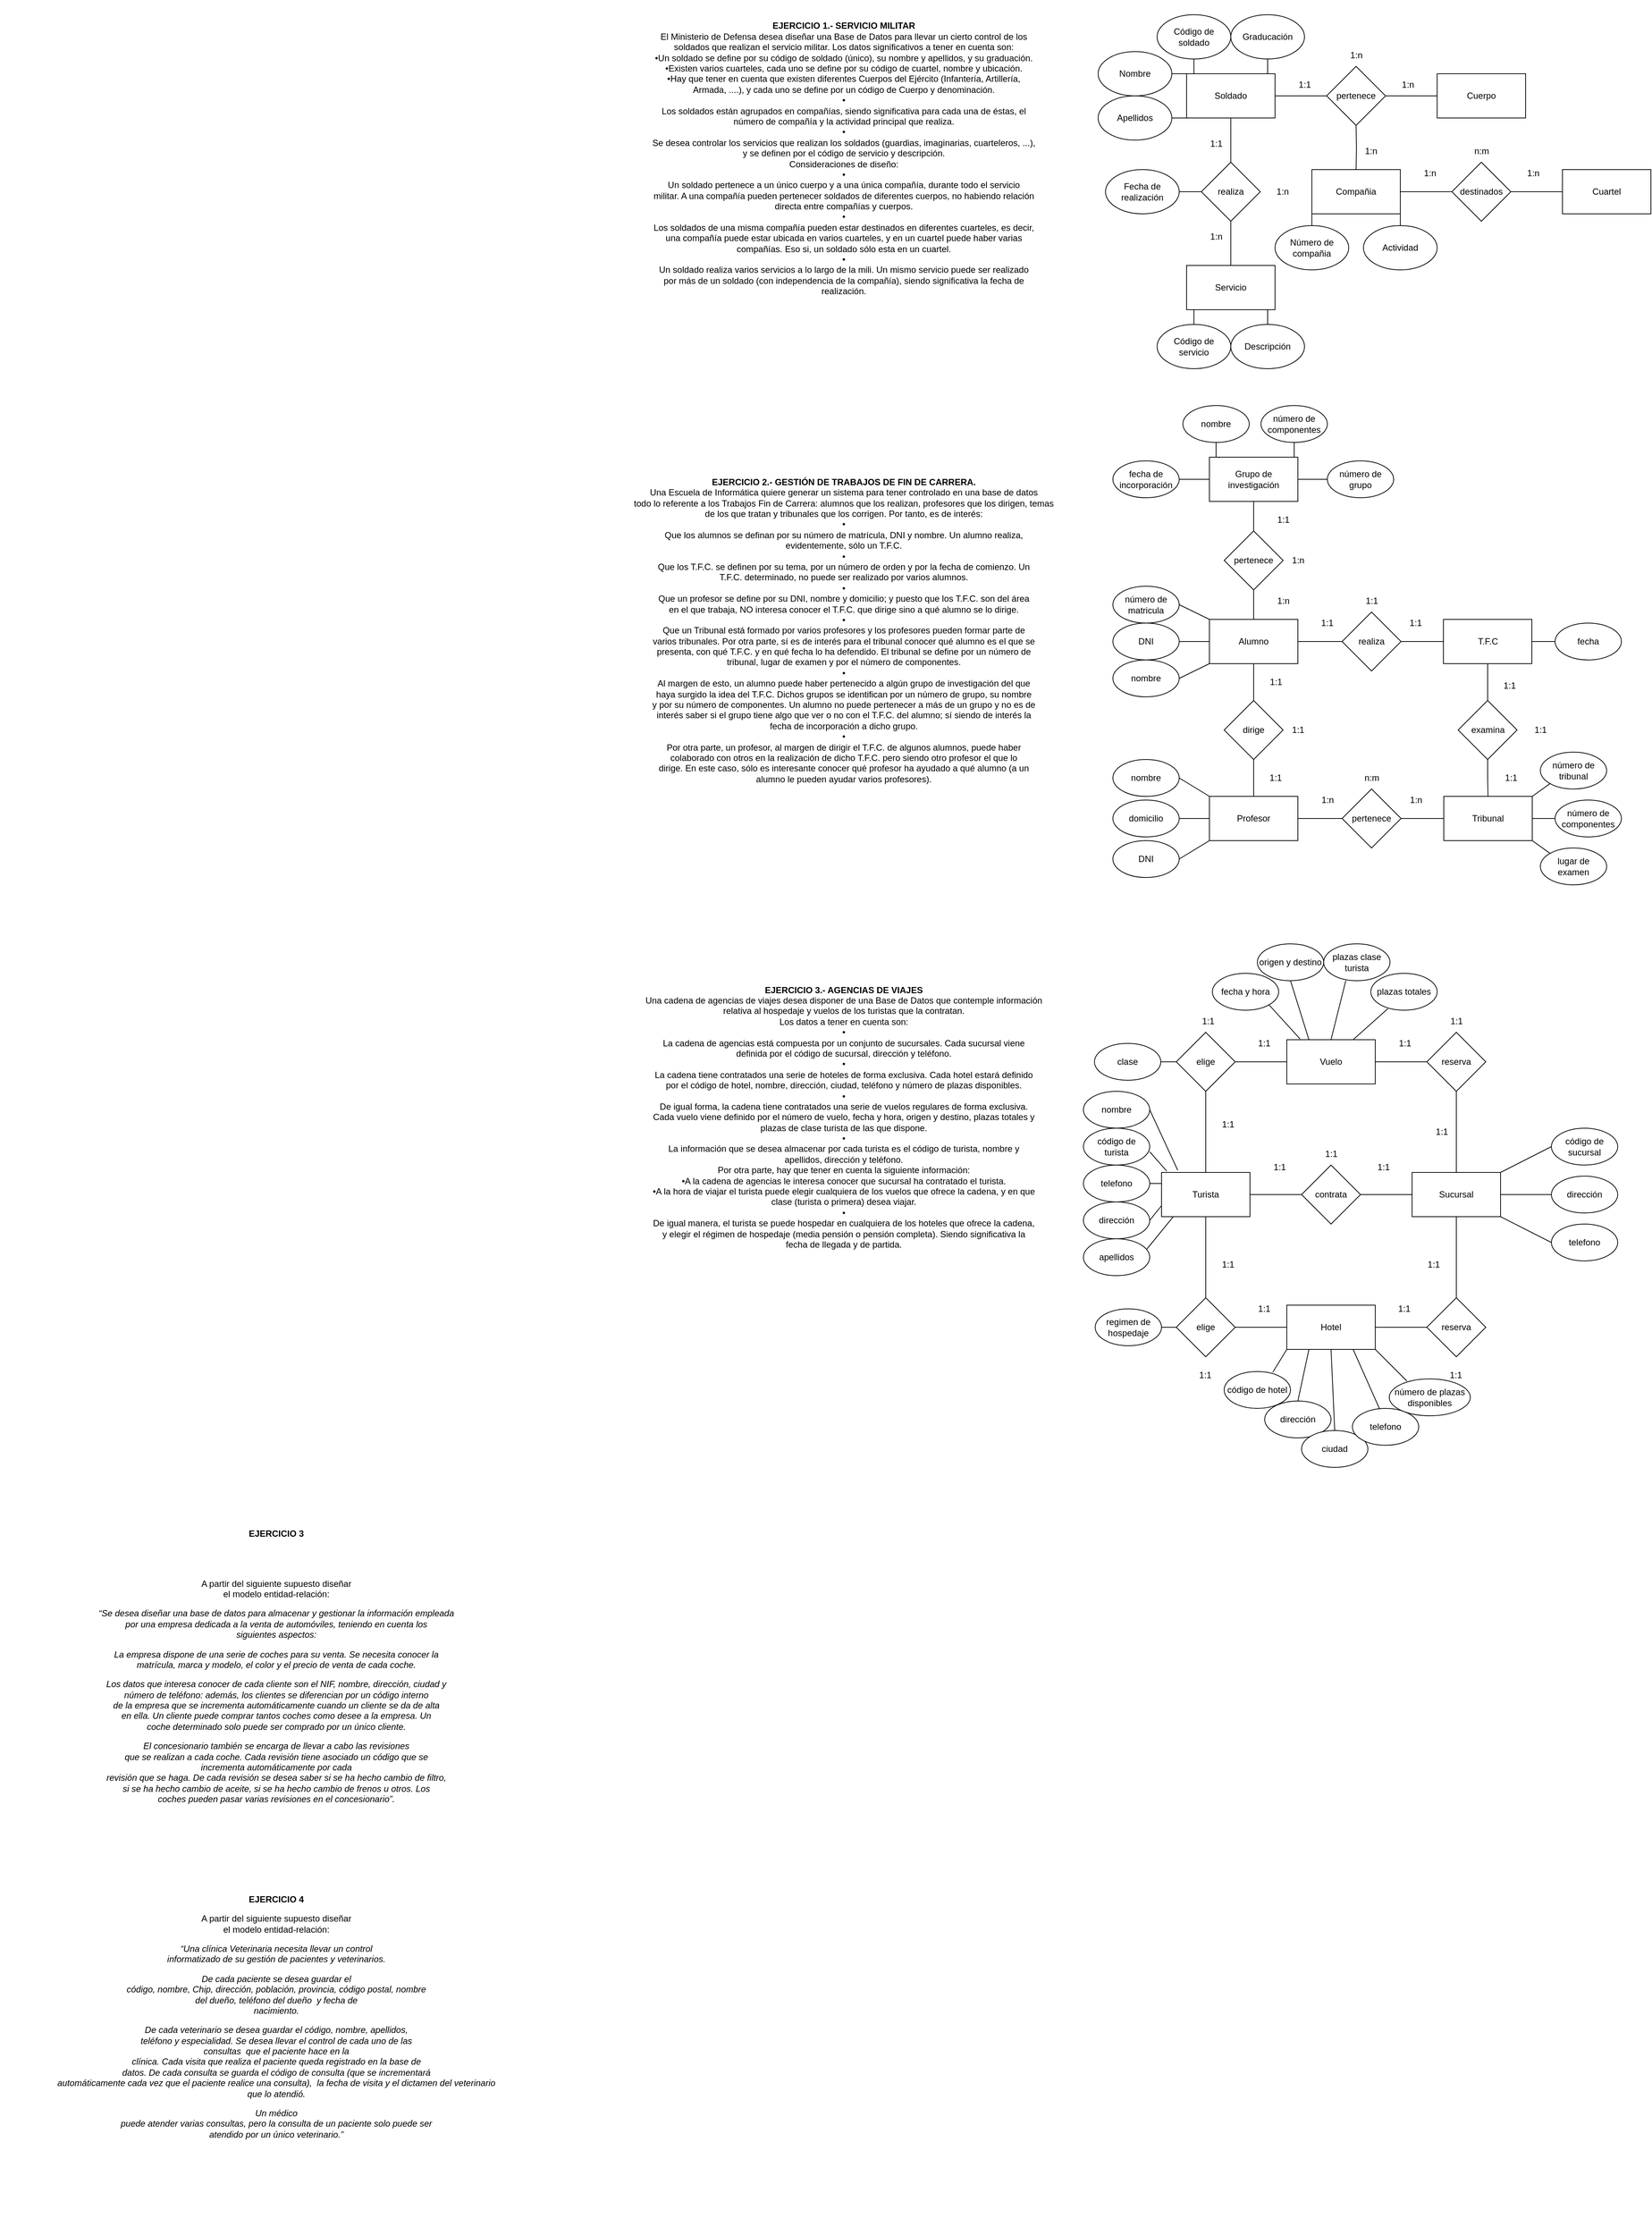 <mxfile version="22.0.2" type="github">
  <diagram name="Página-1" id="3wd8uZSGu0CW5uLHcg78">
    <mxGraphModel dx="1434" dy="1964" grid="1" gridSize="10" guides="1" tooltips="1" connect="1" arrows="1" fold="1" page="1" pageScale="1" pageWidth="827" pageHeight="1169" math="0" shadow="0">
      <root>
        <mxCell id="0" />
        <mxCell id="1" parent="0" />
        <mxCell id="31G6b1okLwvz9oGBReg_-300" value="&lt;p align=&quot;center&quot;&gt;&lt;b&gt;EJERCICIO 3&lt;/b&gt;&lt;/p&gt;&lt;div align=&quot;center&quot;&gt;&lt;br&gt;&lt;br&gt;&lt;/div&gt;&lt;p align=&quot;center&quot;&gt;&lt;span lang=&quot;ES-TRAD&quot;&gt;A partir del siguiente supuesto diseñar&lt;br&gt;el modelo entidad-relación:&lt;/span&gt;&lt;/p&gt;&lt;p id=&quot;yui_3_17_2_1_1695321423894_30&quot; align=&quot;center&quot;&gt;&lt;i id=&quot;yui_3_17_2_1_1695321423894_29&quot;&gt;&lt;span id=&quot;yui_3_17_2_1_1695321423894_28&quot; lang=&quot;ES-TRAD&quot;&gt;“Se desea diseñar una base de datos para almacenar y gestionar la información empleada&lt;br&gt;por una empresa dedicada a la venta de automóviles, teniendo en cuenta los&lt;br&gt;siguientes aspectos:&lt;/span&gt;&lt;/i&gt;&lt;/p&gt;&lt;p align=&quot;center&quot;&gt;&lt;i&gt;&lt;span lang=&quot;ES-TRAD&quot;&gt;La empresa dispone de una serie de coches para su venta. Se necesita conocer la&lt;br&gt;matrícula, marca y modelo, el color y el precio de venta de cada coche.&lt;/span&gt;&lt;/i&gt;&lt;/p&gt;&lt;p align=&quot;center&quot;&gt;&lt;i&gt;&lt;span lang=&quot;ES-TRAD&quot;&gt;Los datos que interesa conocer de cada cliente son el NIF, nombre, dirección, ciudad y&lt;br&gt;número de teléfono: además, los clientes se diferencian por un código interno&lt;br&gt;de la empresa que se incrementa automáticamente cuando un cliente se da de alta&lt;br&gt;en ella. Un cliente puede comprar tantos coches como desee a la empresa. Un&lt;br&gt;coche determinado solo puede ser comprado por un único cliente.&lt;/span&gt;&lt;/i&gt;&lt;/p&gt;&lt;p id=&quot;yui_3_17_2_1_1695321423894_27&quot; align=&quot;center&quot;&gt;&lt;i id=&quot;yui_3_17_2_1_1695321423894_26&quot;&gt;&lt;span id=&quot;yui_3_17_2_1_1695321423894_25&quot; lang=&quot;ES-TRAD&quot;&gt;El concesionario también se encarga de llevar a cabo las revisiones&lt;br&gt;que se realizan a cada coche. Cada revisión tiene asociado un código que se&lt;br&gt;incrementa automáticamente por cada&lt;br&gt;revisión que se haga. De cada revisión se desea saber si se ha hecho cambio de filtro,&lt;br&gt;si se ha hecho cambio de aceite, si se ha hecho cambio de frenos u otros. Los&lt;br&gt;coches pueden pasar varias revisiones en el concesionario”.&lt;/span&gt;&lt;/i&gt;&lt;/p&gt;" style="text;html=1;strokeColor=none;fillColor=none;align=center;verticalAlign=middle;whiteSpace=wrap;rounded=0;" parent="1" vertex="1">
          <mxGeometry x="40" y="1020" width="750" height="640" as="geometry" />
        </mxCell>
        <mxCell id="31G6b1okLwvz9oGBReg_-345" value="&lt;p&gt;&lt;b&gt;EJERCICIO 4&lt;/b&gt;&lt;/p&gt;&lt;p&gt;&lt;span lang=&quot;ES-TRAD&quot;&gt;A partir del siguiente supuesto diseñar&lt;br&gt;el modelo entidad-relación:&lt;/span&gt;&lt;/p&gt;&lt;p&gt;&lt;i&gt;“Una &lt;/i&gt;&lt;i&gt;&lt;span lang=&quot;ES-TRAD&quot;&gt;clínica Veterinaria necesita llevar un control&lt;br&gt;informatizado de su gestión de pacientes y veterinarios.&lt;/span&gt;&lt;/i&gt;&lt;/p&gt;&lt;p&gt;&lt;i&gt;&lt;span lang=&quot;ES-TRAD&quot;&gt;De cada paciente se desea guardar el&lt;br&gt;código, nombre, Chip, dirección, población, provincia, código postal, nombre&lt;br&gt;del dueño, teléfono del dueño&amp;nbsp; y fecha de&lt;br&gt;nacimiento.&lt;/span&gt;&lt;/i&gt;&lt;/p&gt;&lt;p&gt;&lt;i&gt;&lt;span lang=&quot;ES-TRAD&quot;&gt;De cada veterinario se desea guardar el código, nombre, apellidos,&lt;br&gt;teléfono y especialidad. Se desea llevar el control de cada uno de las&lt;br&gt;consultas&amp;nbsp; que el paciente hace en la&lt;br&gt;clínica. Cada visita que realiza el paciente queda registrado en la base de&lt;br&gt;datos. De cada consulta se guarda el código de consulta (que se incrementará&lt;br&gt;automáticamente cada vez que el paciente realice una consulta),&amp;nbsp; la fecha de visita y el dictamen del veterinario&lt;br&gt;que lo atendió.&lt;/span&gt;&lt;/i&gt;&lt;/p&gt;&lt;p&gt;&lt;i&gt;&lt;span lang=&quot;ES-TRAD&quot;&gt;Un médico&lt;br&gt;puede atender varias consultas, pero la consulta de un paciente solo puede ser&lt;br&gt;atendido por un único veterinario.”&lt;/span&gt;&lt;/i&gt;&lt;/p&gt;" style="text;html=1;strokeColor=none;fillColor=none;align=center;verticalAlign=middle;whiteSpace=wrap;rounded=0;" parent="1" vertex="1">
          <mxGeometry x="55" y="1520" width="720" height="590" as="geometry" />
        </mxCell>
        <mxCell id="nl1c9xSan4po8cRCDN_S-1" value="&lt;b&gt;EJERCICIO 1.- SERVICIO MILITAR&lt;/b&gt;&lt;br&gt;El Ministerio de Defensa desea diseñar una Base de Datos para llevar un cierto control de los&lt;br&gt;soldados que realizan el servicio militar. Los datos significativos a tener en cuenta son:&lt;br&gt;•Un soldado se define por su código de soldado (único), su nombre y apellidos, y su graduación.&lt;br&gt;•Existen varios cuarteles, cada uno se define por su código de cuartel, nombre y ubicación.&lt;br&gt;•Hay que tener en cuenta que existen diferentes Cuerpos del Ejército (Infantería, Artillería,&lt;br&gt;Armada, ....), y cada uno se define por un código de Cuerpo y denominación.&lt;br&gt;•&lt;br&gt;Los soldados están agrupados en compañías, siendo significativa para cada una de éstas, el&lt;br&gt;número de compañía y la actividad principal que realiza.&lt;br&gt;•&lt;br&gt;Se desea controlar los servicios que realizan los soldados (guardias, imaginarias, cuarteleros, ...),&lt;br&gt;y se definen por el código de servicio y descripción.&lt;br&gt;Consideraciones de diseño:&lt;br&gt;•&lt;br&gt;Un soldado pertenece a un único cuerpo y a una única compañía, durante todo el servicio&lt;br&gt;militar. A una compañía pueden pertenecer soldados de diferentes cuerpos, no habiendo relación&lt;br&gt;directa entre compañías y cuerpos.&lt;br&gt;•&lt;br&gt;Los soldados de una misma compañía pueden estar destinados en diferentes cuarteles, es decir,&lt;br&gt;una compañía puede estar ubicada en varios cuarteles, y en un cuartel puede haber varias&lt;br&gt;compañías. Eso si, un soldado sólo esta en un cuartel.&lt;br&gt;•&lt;br&gt;Un soldado realiza varios servicios a lo largo de la mili. Un mismo servicio puede ser realizado&lt;br&gt;por más de un soldado (con independencia de la compañía), siendo significativa la fecha de&lt;br&gt;realización." style="text;html=1;strokeColor=none;fillColor=none;align=center;verticalAlign=middle;whiteSpace=wrap;rounded=0;" vertex="1" parent="1">
          <mxGeometry x="890" y="-920" width="590" height="430" as="geometry" />
        </mxCell>
        <mxCell id="nl1c9xSan4po8cRCDN_S-9" style="edgeStyle=orthogonalEdgeStyle;rounded=0;orthogonalLoop=1;jettySize=auto;html=1;entryX=0;entryY=0.5;entryDx=0;entryDy=0;endArrow=none;endFill=0;" edge="1" parent="1" source="nl1c9xSan4po8cRCDN_S-3" target="nl1c9xSan4po8cRCDN_S-7">
          <mxGeometry relative="1" as="geometry" />
        </mxCell>
        <mxCell id="nl1c9xSan4po8cRCDN_S-24" style="edgeStyle=orthogonalEdgeStyle;rounded=0;orthogonalLoop=1;jettySize=auto;html=1;endArrow=none;endFill=0;" edge="1" parent="1" source="nl1c9xSan4po8cRCDN_S-3" target="nl1c9xSan4po8cRCDN_S-23">
          <mxGeometry relative="1" as="geometry" />
        </mxCell>
        <mxCell id="nl1c9xSan4po8cRCDN_S-3" value="Soldado" style="rounded=0;whiteSpace=wrap;html=1;" vertex="1" parent="1">
          <mxGeometry x="1650" y="-820" width="120" height="60" as="geometry" />
        </mxCell>
        <mxCell id="nl1c9xSan4po8cRCDN_S-4" value="Cuartel" style="rounded=0;whiteSpace=wrap;html=1;" vertex="1" parent="1">
          <mxGeometry x="2160" y="-690" width="120" height="60" as="geometry" />
        </mxCell>
        <mxCell id="nl1c9xSan4po8cRCDN_S-5" value="Cuerpo" style="rounded=0;whiteSpace=wrap;html=1;" vertex="1" parent="1">
          <mxGeometry x="1990" y="-820" width="120" height="60" as="geometry" />
        </mxCell>
        <mxCell id="nl1c9xSan4po8cRCDN_S-18" style="edgeStyle=orthogonalEdgeStyle;rounded=0;orthogonalLoop=1;jettySize=auto;html=1;entryX=0;entryY=0.5;entryDx=0;entryDy=0;endArrow=none;endFill=0;" edge="1" parent="1" source="nl1c9xSan4po8cRCDN_S-6" target="nl1c9xSan4po8cRCDN_S-17">
          <mxGeometry relative="1" as="geometry" />
        </mxCell>
        <mxCell id="nl1c9xSan4po8cRCDN_S-6" value="Compañia" style="rounded=0;whiteSpace=wrap;html=1;" vertex="1" parent="1">
          <mxGeometry x="1820" y="-690" width="120" height="60" as="geometry" />
        </mxCell>
        <mxCell id="nl1c9xSan4po8cRCDN_S-10" style="edgeStyle=orthogonalEdgeStyle;rounded=0;orthogonalLoop=1;jettySize=auto;html=1;endArrow=none;endFill=0;" edge="1" parent="1" source="nl1c9xSan4po8cRCDN_S-7" target="nl1c9xSan4po8cRCDN_S-5">
          <mxGeometry relative="1" as="geometry" />
        </mxCell>
        <mxCell id="nl1c9xSan4po8cRCDN_S-7" value="pertenece" style="rhombus;whiteSpace=wrap;html=1;" vertex="1" parent="1">
          <mxGeometry x="1840" y="-830" width="80" height="80" as="geometry" />
        </mxCell>
        <mxCell id="nl1c9xSan4po8cRCDN_S-12" style="edgeStyle=orthogonalEdgeStyle;rounded=0;orthogonalLoop=1;jettySize=auto;html=1;entryX=0.5;entryY=0;entryDx=0;entryDy=0;endArrow=none;endFill=0;" edge="1" parent="1" target="nl1c9xSan4po8cRCDN_S-6">
          <mxGeometry relative="1" as="geometry">
            <mxPoint x="1880" y="-750" as="sourcePoint" />
          </mxGeometry>
        </mxCell>
        <mxCell id="nl1c9xSan4po8cRCDN_S-14" value="1:1" style="text;html=1;align=center;verticalAlign=middle;resizable=0;points=[];autosize=1;strokeColor=none;fillColor=none;" vertex="1" parent="1">
          <mxGeometry x="1790" y="-820" width="40" height="30" as="geometry" />
        </mxCell>
        <mxCell id="nl1c9xSan4po8cRCDN_S-15" value="1:n" style="text;html=1;align=center;verticalAlign=middle;resizable=0;points=[];autosize=1;strokeColor=none;fillColor=none;" vertex="1" parent="1">
          <mxGeometry x="1880" y="-730" width="40" height="30" as="geometry" />
        </mxCell>
        <mxCell id="nl1c9xSan4po8cRCDN_S-16" value="1:n" style="text;html=1;align=center;verticalAlign=middle;resizable=0;points=[];autosize=1;strokeColor=none;fillColor=none;" vertex="1" parent="1">
          <mxGeometry x="1930" y="-820" width="40" height="30" as="geometry" />
        </mxCell>
        <mxCell id="nl1c9xSan4po8cRCDN_S-19" style="edgeStyle=orthogonalEdgeStyle;rounded=0;orthogonalLoop=1;jettySize=auto;html=1;endArrow=none;endFill=0;" edge="1" parent="1" source="nl1c9xSan4po8cRCDN_S-17" target="nl1c9xSan4po8cRCDN_S-4">
          <mxGeometry relative="1" as="geometry" />
        </mxCell>
        <mxCell id="nl1c9xSan4po8cRCDN_S-17" value="destinados" style="rhombus;whiteSpace=wrap;html=1;" vertex="1" parent="1">
          <mxGeometry x="2010" y="-700" width="80" height="80" as="geometry" />
        </mxCell>
        <mxCell id="nl1c9xSan4po8cRCDN_S-20" value="1:n" style="text;html=1;align=center;verticalAlign=middle;resizable=0;points=[];autosize=1;strokeColor=none;fillColor=none;" vertex="1" parent="1">
          <mxGeometry x="1960" y="-700" width="40" height="30" as="geometry" />
        </mxCell>
        <mxCell id="nl1c9xSan4po8cRCDN_S-21" value="1:n" style="text;html=1;align=center;verticalAlign=middle;resizable=0;points=[];autosize=1;strokeColor=none;fillColor=none;" vertex="1" parent="1">
          <mxGeometry x="2100" y="-700" width="40" height="30" as="geometry" />
        </mxCell>
        <mxCell id="nl1c9xSan4po8cRCDN_S-22" value="Servicio" style="rounded=0;whiteSpace=wrap;html=1;" vertex="1" parent="1">
          <mxGeometry x="1650" y="-560" width="120" height="60" as="geometry" />
        </mxCell>
        <mxCell id="nl1c9xSan4po8cRCDN_S-25" style="edgeStyle=orthogonalEdgeStyle;rounded=0;orthogonalLoop=1;jettySize=auto;html=1;endArrow=none;endFill=0;" edge="1" parent="1" source="nl1c9xSan4po8cRCDN_S-23" target="nl1c9xSan4po8cRCDN_S-22">
          <mxGeometry relative="1" as="geometry" />
        </mxCell>
        <mxCell id="nl1c9xSan4po8cRCDN_S-23" value="realiza" style="rhombus;whiteSpace=wrap;html=1;" vertex="1" parent="1">
          <mxGeometry x="1670" y="-700" width="80" height="80" as="geometry" />
        </mxCell>
        <mxCell id="nl1c9xSan4po8cRCDN_S-26" value="1:1" style="text;html=1;align=center;verticalAlign=middle;resizable=0;points=[];autosize=1;strokeColor=none;fillColor=none;" vertex="1" parent="1">
          <mxGeometry x="1670" y="-740" width="40" height="30" as="geometry" />
        </mxCell>
        <mxCell id="nl1c9xSan4po8cRCDN_S-27" value="1:n" style="text;html=1;align=center;verticalAlign=middle;resizable=0;points=[];autosize=1;strokeColor=none;fillColor=none;" vertex="1" parent="1">
          <mxGeometry x="1670" y="-614" width="40" height="30" as="geometry" />
        </mxCell>
        <mxCell id="nl1c9xSan4po8cRCDN_S-29" style="edgeStyle=orthogonalEdgeStyle;rounded=0;orthogonalLoop=1;jettySize=auto;html=1;endArrow=none;endFill=0;" edge="1" parent="1" source="nl1c9xSan4po8cRCDN_S-28" target="nl1c9xSan4po8cRCDN_S-3">
          <mxGeometry relative="1" as="geometry" />
        </mxCell>
        <mxCell id="nl1c9xSan4po8cRCDN_S-28" value="Código de soldado" style="ellipse;whiteSpace=wrap;html=1;" vertex="1" parent="1">
          <mxGeometry x="1610" y="-900" width="100" height="60" as="geometry" />
        </mxCell>
        <mxCell id="nl1c9xSan4po8cRCDN_S-32" style="edgeStyle=orthogonalEdgeStyle;rounded=0;orthogonalLoop=1;jettySize=auto;html=1;entryX=0;entryY=0;entryDx=0;entryDy=0;endArrow=none;endFill=0;" edge="1" parent="1" source="nl1c9xSan4po8cRCDN_S-30" target="nl1c9xSan4po8cRCDN_S-3">
          <mxGeometry relative="1" as="geometry" />
        </mxCell>
        <mxCell id="nl1c9xSan4po8cRCDN_S-30" value="Nombre" style="ellipse;whiteSpace=wrap;html=1;" vertex="1" parent="1">
          <mxGeometry x="1530" y="-850" width="100" height="60" as="geometry" />
        </mxCell>
        <mxCell id="nl1c9xSan4po8cRCDN_S-33" style="edgeStyle=orthogonalEdgeStyle;rounded=0;orthogonalLoop=1;jettySize=auto;html=1;entryX=0;entryY=1;entryDx=0;entryDy=0;endArrow=none;endFill=0;" edge="1" parent="1" source="nl1c9xSan4po8cRCDN_S-31" target="nl1c9xSan4po8cRCDN_S-3">
          <mxGeometry relative="1" as="geometry" />
        </mxCell>
        <mxCell id="nl1c9xSan4po8cRCDN_S-31" value="Apellidos" style="ellipse;whiteSpace=wrap;html=1;" vertex="1" parent="1">
          <mxGeometry x="1530" y="-790" width="100" height="60" as="geometry" />
        </mxCell>
        <mxCell id="nl1c9xSan4po8cRCDN_S-35" style="edgeStyle=orthogonalEdgeStyle;rounded=0;orthogonalLoop=1;jettySize=auto;html=1;endArrow=none;endFill=0;" edge="1" parent="1" source="nl1c9xSan4po8cRCDN_S-34" target="nl1c9xSan4po8cRCDN_S-3">
          <mxGeometry relative="1" as="geometry" />
        </mxCell>
        <mxCell id="nl1c9xSan4po8cRCDN_S-34" value="Graducación" style="ellipse;whiteSpace=wrap;html=1;" vertex="1" parent="1">
          <mxGeometry x="1710" y="-900" width="100" height="60" as="geometry" />
        </mxCell>
        <mxCell id="nl1c9xSan4po8cRCDN_S-40" style="edgeStyle=orthogonalEdgeStyle;rounded=0;orthogonalLoop=1;jettySize=auto;html=1;entryX=0;entryY=1;entryDx=0;entryDy=0;endArrow=none;endFill=0;" edge="1" parent="1" source="nl1c9xSan4po8cRCDN_S-36" target="nl1c9xSan4po8cRCDN_S-6">
          <mxGeometry relative="1" as="geometry" />
        </mxCell>
        <mxCell id="nl1c9xSan4po8cRCDN_S-36" value="Número de compañia" style="ellipse;whiteSpace=wrap;html=1;" vertex="1" parent="1">
          <mxGeometry x="1770" y="-614" width="100" height="60" as="geometry" />
        </mxCell>
        <mxCell id="nl1c9xSan4po8cRCDN_S-42" style="edgeStyle=orthogonalEdgeStyle;rounded=0;orthogonalLoop=1;jettySize=auto;html=1;entryX=1;entryY=1;entryDx=0;entryDy=0;endArrow=none;endFill=0;" edge="1" parent="1" source="nl1c9xSan4po8cRCDN_S-41" target="nl1c9xSan4po8cRCDN_S-6">
          <mxGeometry relative="1" as="geometry" />
        </mxCell>
        <mxCell id="nl1c9xSan4po8cRCDN_S-41" value="Actividad" style="ellipse;whiteSpace=wrap;html=1;" vertex="1" parent="1">
          <mxGeometry x="1890" y="-614" width="100" height="60" as="geometry" />
        </mxCell>
        <mxCell id="nl1c9xSan4po8cRCDN_S-45" style="edgeStyle=orthogonalEdgeStyle;rounded=0;orthogonalLoop=1;jettySize=auto;html=1;entryX=0;entryY=1;entryDx=0;entryDy=0;endArrow=none;endFill=0;" edge="1" parent="1" source="nl1c9xSan4po8cRCDN_S-43" target="nl1c9xSan4po8cRCDN_S-22">
          <mxGeometry relative="1" as="geometry" />
        </mxCell>
        <mxCell id="nl1c9xSan4po8cRCDN_S-43" value="Código de servicio" style="ellipse;whiteSpace=wrap;html=1;" vertex="1" parent="1">
          <mxGeometry x="1610" y="-480" width="100" height="60" as="geometry" />
        </mxCell>
        <mxCell id="nl1c9xSan4po8cRCDN_S-46" style="edgeStyle=orthogonalEdgeStyle;rounded=0;orthogonalLoop=1;jettySize=auto;html=1;entryX=1;entryY=1;entryDx=0;entryDy=0;endArrow=none;endFill=0;" edge="1" parent="1" source="nl1c9xSan4po8cRCDN_S-44" target="nl1c9xSan4po8cRCDN_S-22">
          <mxGeometry relative="1" as="geometry" />
        </mxCell>
        <mxCell id="nl1c9xSan4po8cRCDN_S-44" value="Descripción" style="ellipse;whiteSpace=wrap;html=1;" vertex="1" parent="1">
          <mxGeometry x="1710" y="-480" width="100" height="60" as="geometry" />
        </mxCell>
        <mxCell id="nl1c9xSan4po8cRCDN_S-47" value="&lt;b&gt;EJERCICIO 2.- GESTIÓN DE TRABAJOS DE FIN DE CARRERA.&lt;/b&gt;&lt;br&gt;Una Escuela de Informática quiere generar un sistema para tener controlado en una base de datos&lt;br&gt;todo lo referente a los Trabajos Fin de Carrera: alumnos que los realizan, profesores que los dirigen, temas&lt;br&gt;de los que tratan y tribunales que los corrigen. Por tanto, es de interés:&lt;br&gt;•&lt;br&gt;Que los alumnos se definan por su número de matrícula, DNI y nombre. Un alumno realiza,&lt;br&gt;evidentemente, sólo un T.F.C.&lt;br&gt;•&lt;br&gt;Que los T.F.C. se definen por su tema, por un número de orden y por la fecha de comienzo. Un&lt;br&gt;T.F.C. determinado, no puede ser realizado por varios alumnos.&lt;br&gt;•&lt;br&gt;Que un profesor se define por su DNI, nombre y domicilio; y puesto que los T.F.C. son del área&lt;br&gt;en el que trabaja, NO interesa conocer el T.F.C. que dirige sino a qué alumno se lo dirige.&lt;br&gt;•&lt;br&gt;Que un Tribunal está formado por varios profesores y los profesores pueden formar parte de&lt;br&gt;varios tribunales. Por otra parte, sí es de interés para el tribunal conocer qué alumno es el que se&lt;br&gt;presenta, con qué T.F.C. y en qué fecha lo ha defendido. El tribunal se define por un número de&lt;br&gt;tribunal, lugar de examen y por el número de componentes.&lt;br&gt;•&lt;br&gt;Al margen de esto, un alumno puede haber pertenecido a algún grupo de investigación del que&lt;br&gt;haya surgido la idea del T.F.C. Dichos grupos se identifican por un número de grupo, su nombre&lt;br&gt;y por su número de componentes. Un alumno no puede pertenecer a más de un grupo y no es de&lt;br&gt;interés saber si el grupo tiene algo que ver o no con el T.F.C. del alumno; sí siendo de interés la&lt;br&gt;fecha de incorporación a dicho grupo.&lt;br&gt;•&lt;br&gt;Por otra parte, un profesor, al margen de dirigir el T.F.C. de algunos alumnos, puede haber&lt;br&gt;colaborado con otros en la realización de dicho T.F.C. pero siendo otro profesor el que lo&lt;br&gt;dirige. En este caso, sólo es interesante conocer qué profesor ha ayudado a qué alumno (a un&lt;br&gt;alumno le pueden ayudar varios profesores)." style="text;html=1;strokeColor=none;fillColor=none;align=center;verticalAlign=middle;whiteSpace=wrap;rounded=0;" vertex="1" parent="1">
          <mxGeometry x="885" y="-300" width="600" height="470" as="geometry" />
        </mxCell>
        <mxCell id="nl1c9xSan4po8cRCDN_S-51" style="edgeStyle=orthogonalEdgeStyle;rounded=0;orthogonalLoop=1;jettySize=auto;html=1;entryX=0;entryY=0.5;entryDx=0;entryDy=0;endArrow=none;endFill=0;" edge="1" parent="1" source="nl1c9xSan4po8cRCDN_S-50" target="nl1c9xSan4po8cRCDN_S-23">
          <mxGeometry relative="1" as="geometry" />
        </mxCell>
        <mxCell id="nl1c9xSan4po8cRCDN_S-50" value="Fecha de realización" style="ellipse;whiteSpace=wrap;html=1;" vertex="1" parent="1">
          <mxGeometry x="1540" y="-690" width="100" height="60" as="geometry" />
        </mxCell>
        <mxCell id="nl1c9xSan4po8cRCDN_S-108" style="edgeStyle=orthogonalEdgeStyle;rounded=0;orthogonalLoop=1;jettySize=auto;html=1;entryX=0;entryY=0.5;entryDx=0;entryDy=0;endArrow=none;endFill=0;" edge="1" parent="1" source="nl1c9xSan4po8cRCDN_S-52" target="nl1c9xSan4po8cRCDN_S-107">
          <mxGeometry relative="1" as="geometry" />
        </mxCell>
        <mxCell id="nl1c9xSan4po8cRCDN_S-117" style="edgeStyle=orthogonalEdgeStyle;rounded=0;orthogonalLoop=1;jettySize=auto;html=1;entryX=0.5;entryY=0;entryDx=0;entryDy=0;endArrow=none;endFill=0;" edge="1" parent="1" source="nl1c9xSan4po8cRCDN_S-52" target="nl1c9xSan4po8cRCDN_S-115">
          <mxGeometry relative="1" as="geometry" />
        </mxCell>
        <mxCell id="nl1c9xSan4po8cRCDN_S-52" value="T.F.C" style="rounded=0;whiteSpace=wrap;html=1;" vertex="1" parent="1">
          <mxGeometry x="1998.5" y="-80" width="120" height="60" as="geometry" />
        </mxCell>
        <mxCell id="nl1c9xSan4po8cRCDN_S-58" style="edgeStyle=orthogonalEdgeStyle;rounded=0;orthogonalLoop=1;jettySize=auto;html=1;endArrow=none;endFill=0;" edge="1" parent="1" source="nl1c9xSan4po8cRCDN_S-53" target="nl1c9xSan4po8cRCDN_S-57">
          <mxGeometry relative="1" as="geometry" />
        </mxCell>
        <mxCell id="nl1c9xSan4po8cRCDN_S-66" style="edgeStyle=orthogonalEdgeStyle;rounded=0;orthogonalLoop=1;jettySize=auto;html=1;entryX=0.5;entryY=0;entryDx=0;entryDy=0;endArrow=none;endFill=0;" edge="1" parent="1" source="nl1c9xSan4po8cRCDN_S-53" target="nl1c9xSan4po8cRCDN_S-65">
          <mxGeometry relative="1" as="geometry" />
        </mxCell>
        <mxCell id="nl1c9xSan4po8cRCDN_S-53" value="Alumno" style="rounded=0;whiteSpace=wrap;html=1;" vertex="1" parent="1">
          <mxGeometry x="1681" y="-80" width="120" height="60" as="geometry" />
        </mxCell>
        <mxCell id="nl1c9xSan4po8cRCDN_S-71" style="edgeStyle=orthogonalEdgeStyle;rounded=0;orthogonalLoop=1;jettySize=auto;html=1;entryX=0;entryY=0.5;entryDx=0;entryDy=0;endArrow=none;endFill=0;" edge="1" parent="1" source="nl1c9xSan4po8cRCDN_S-54" target="nl1c9xSan4po8cRCDN_S-70">
          <mxGeometry relative="1" as="geometry" />
        </mxCell>
        <mxCell id="nl1c9xSan4po8cRCDN_S-54" value="Profesor" style="rounded=0;whiteSpace=wrap;html=1;" vertex="1" parent="1">
          <mxGeometry x="1681" y="160" width="120" height="60" as="geometry" />
        </mxCell>
        <mxCell id="nl1c9xSan4po8cRCDN_S-55" value="Tribunal" style="rounded=0;whiteSpace=wrap;html=1;" vertex="1" parent="1">
          <mxGeometry x="1999" y="160" width="120" height="60" as="geometry" />
        </mxCell>
        <mxCell id="nl1c9xSan4po8cRCDN_S-77" style="edgeStyle=orthogonalEdgeStyle;rounded=0;orthogonalLoop=1;jettySize=auto;html=1;entryX=0.5;entryY=0;entryDx=0;entryDy=0;endArrow=none;endFill=0;" edge="1" parent="1" source="nl1c9xSan4po8cRCDN_S-56" target="nl1c9xSan4po8cRCDN_S-76">
          <mxGeometry relative="1" as="geometry" />
        </mxCell>
        <mxCell id="nl1c9xSan4po8cRCDN_S-123" style="edgeStyle=orthogonalEdgeStyle;rounded=0;orthogonalLoop=1;jettySize=auto;html=1;entryX=0;entryY=0.5;entryDx=0;entryDy=0;endArrow=none;endFill=0;" edge="1" parent="1" source="nl1c9xSan4po8cRCDN_S-56" target="nl1c9xSan4po8cRCDN_S-122">
          <mxGeometry relative="1" as="geometry" />
        </mxCell>
        <mxCell id="nl1c9xSan4po8cRCDN_S-125" style="edgeStyle=orthogonalEdgeStyle;rounded=0;orthogonalLoop=1;jettySize=auto;html=1;entryX=1;entryY=0.5;entryDx=0;entryDy=0;endArrow=none;endFill=0;" edge="1" parent="1" source="nl1c9xSan4po8cRCDN_S-56" target="nl1c9xSan4po8cRCDN_S-124">
          <mxGeometry relative="1" as="geometry" />
        </mxCell>
        <mxCell id="nl1c9xSan4po8cRCDN_S-56" value="Grupo de investigación" style="rounded=0;whiteSpace=wrap;html=1;" vertex="1" parent="1">
          <mxGeometry x="1681" y="-300" width="120" height="60" as="geometry" />
        </mxCell>
        <mxCell id="nl1c9xSan4po8cRCDN_S-59" style="edgeStyle=orthogonalEdgeStyle;rounded=0;orthogonalLoop=1;jettySize=auto;html=1;endArrow=none;endFill=0;" edge="1" parent="1" source="nl1c9xSan4po8cRCDN_S-57" target="nl1c9xSan4po8cRCDN_S-52">
          <mxGeometry relative="1" as="geometry" />
        </mxCell>
        <mxCell id="nl1c9xSan4po8cRCDN_S-57" value="realiza" style="rhombus;whiteSpace=wrap;html=1;" vertex="1" parent="1">
          <mxGeometry x="1861" y="-90" width="80" height="80" as="geometry" />
        </mxCell>
        <mxCell id="nl1c9xSan4po8cRCDN_S-60" value="1:1" style="text;html=1;strokeColor=none;fillColor=none;align=center;verticalAlign=middle;whiteSpace=wrap;rounded=0;" vertex="1" parent="1">
          <mxGeometry x="1811" y="-90" width="60" height="30" as="geometry" />
        </mxCell>
        <mxCell id="nl1c9xSan4po8cRCDN_S-62" value="1:1" style="text;html=1;strokeColor=none;fillColor=none;align=center;verticalAlign=middle;whiteSpace=wrap;rounded=0;" vertex="1" parent="1">
          <mxGeometry x="1931" y="-90" width="60" height="30" as="geometry" />
        </mxCell>
        <mxCell id="nl1c9xSan4po8cRCDN_S-67" style="edgeStyle=orthogonalEdgeStyle;rounded=0;orthogonalLoop=1;jettySize=auto;html=1;entryX=0.5;entryY=0;entryDx=0;entryDy=0;endArrow=none;endFill=0;" edge="1" parent="1" source="nl1c9xSan4po8cRCDN_S-65" target="nl1c9xSan4po8cRCDN_S-54">
          <mxGeometry relative="1" as="geometry" />
        </mxCell>
        <mxCell id="nl1c9xSan4po8cRCDN_S-65" value="dirige" style="rhombus;whiteSpace=wrap;html=1;" vertex="1" parent="1">
          <mxGeometry x="1701" y="30" width="80" height="80" as="geometry" />
        </mxCell>
        <mxCell id="nl1c9xSan4po8cRCDN_S-68" value="1:1" style="text;html=1;align=center;verticalAlign=middle;resizable=0;points=[];autosize=1;strokeColor=none;fillColor=none;" vertex="1" parent="1">
          <mxGeometry x="1751" y="-10" width="40" height="30" as="geometry" />
        </mxCell>
        <mxCell id="nl1c9xSan4po8cRCDN_S-69" value="1:1" style="text;html=1;strokeColor=none;fillColor=none;align=center;verticalAlign=middle;whiteSpace=wrap;rounded=0;" vertex="1" parent="1">
          <mxGeometry x="1741" y="120" width="60" height="30" as="geometry" />
        </mxCell>
        <mxCell id="nl1c9xSan4po8cRCDN_S-72" style="edgeStyle=orthogonalEdgeStyle;rounded=0;orthogonalLoop=1;jettySize=auto;html=1;entryX=0;entryY=0.5;entryDx=0;entryDy=0;endArrow=none;endFill=0;" edge="1" parent="1" source="nl1c9xSan4po8cRCDN_S-70" target="nl1c9xSan4po8cRCDN_S-55">
          <mxGeometry relative="1" as="geometry" />
        </mxCell>
        <mxCell id="nl1c9xSan4po8cRCDN_S-70" value="pertenece" style="rhombus;whiteSpace=wrap;html=1;" vertex="1" parent="1">
          <mxGeometry x="1861" y="150" width="80" height="80" as="geometry" />
        </mxCell>
        <mxCell id="nl1c9xSan4po8cRCDN_S-73" value="1:n" style="text;html=1;align=center;verticalAlign=middle;resizable=0;points=[];autosize=1;strokeColor=none;fillColor=none;" vertex="1" parent="1">
          <mxGeometry x="1821" y="150" width="40" height="30" as="geometry" />
        </mxCell>
        <mxCell id="nl1c9xSan4po8cRCDN_S-74" value="1:n" style="text;html=1;align=center;verticalAlign=middle;resizable=0;points=[];autosize=1;strokeColor=none;fillColor=none;" vertex="1" parent="1">
          <mxGeometry x="1941" y="150" width="40" height="30" as="geometry" />
        </mxCell>
        <mxCell id="nl1c9xSan4po8cRCDN_S-78" style="edgeStyle=orthogonalEdgeStyle;rounded=0;orthogonalLoop=1;jettySize=auto;html=1;endArrow=none;endFill=0;" edge="1" parent="1" source="nl1c9xSan4po8cRCDN_S-76" target="nl1c9xSan4po8cRCDN_S-53">
          <mxGeometry relative="1" as="geometry" />
        </mxCell>
        <mxCell id="nl1c9xSan4po8cRCDN_S-76" value="pertenece" style="rhombus;whiteSpace=wrap;html=1;" vertex="1" parent="1">
          <mxGeometry x="1701" y="-200" width="80" height="80" as="geometry" />
        </mxCell>
        <mxCell id="nl1c9xSan4po8cRCDN_S-79" value="1:1" style="text;html=1;align=center;verticalAlign=middle;resizable=0;points=[];autosize=1;strokeColor=none;fillColor=none;" vertex="1" parent="1">
          <mxGeometry x="1761" y="-230" width="40" height="30" as="geometry" />
        </mxCell>
        <mxCell id="nl1c9xSan4po8cRCDN_S-81" value="1:n" style="text;html=1;align=center;verticalAlign=middle;resizable=0;points=[];autosize=1;strokeColor=none;fillColor=none;" vertex="1" parent="1">
          <mxGeometry x="1761" y="-120" width="40" height="30" as="geometry" />
        </mxCell>
        <mxCell id="nl1c9xSan4po8cRCDN_S-82" value="1:n" style="text;html=1;align=center;verticalAlign=middle;resizable=0;points=[];autosize=1;strokeColor=none;fillColor=none;" vertex="1" parent="1">
          <mxGeometry x="1860" y="-860" width="40" height="30" as="geometry" />
        </mxCell>
        <mxCell id="nl1c9xSan4po8cRCDN_S-83" value="n:m" style="text;html=1;align=center;verticalAlign=middle;resizable=0;points=[];autosize=1;strokeColor=none;fillColor=none;" vertex="1" parent="1">
          <mxGeometry x="2030" y="-730" width="40" height="30" as="geometry" />
        </mxCell>
        <mxCell id="nl1c9xSan4po8cRCDN_S-84" value="1:n" style="text;html=1;align=center;verticalAlign=middle;resizable=0;points=[];autosize=1;strokeColor=none;fillColor=none;" vertex="1" parent="1">
          <mxGeometry x="1760" y="-675" width="40" height="30" as="geometry" />
        </mxCell>
        <mxCell id="nl1c9xSan4po8cRCDN_S-87" value="1:n" style="text;html=1;align=center;verticalAlign=middle;resizable=0;points=[];autosize=1;strokeColor=none;fillColor=none;" vertex="1" parent="1">
          <mxGeometry x="1781" y="-175" width="40" height="30" as="geometry" />
        </mxCell>
        <mxCell id="nl1c9xSan4po8cRCDN_S-88" value="n:m" style="text;html=1;align=center;verticalAlign=middle;resizable=0;points=[];autosize=1;strokeColor=none;fillColor=none;" vertex="1" parent="1">
          <mxGeometry x="1881" y="120" width="40" height="30" as="geometry" />
        </mxCell>
        <mxCell id="nl1c9xSan4po8cRCDN_S-89" value="1:1" style="text;html=1;align=center;verticalAlign=middle;resizable=0;points=[];autosize=1;strokeColor=none;fillColor=none;" vertex="1" parent="1">
          <mxGeometry x="1881" y="-120" width="40" height="30" as="geometry" />
        </mxCell>
        <mxCell id="nl1c9xSan4po8cRCDN_S-90" value="1:1" style="text;html=1;align=center;verticalAlign=middle;resizable=0;points=[];autosize=1;strokeColor=none;fillColor=none;" vertex="1" parent="1">
          <mxGeometry x="1781" y="55" width="40" height="30" as="geometry" />
        </mxCell>
        <mxCell id="nl1c9xSan4po8cRCDN_S-91" value="número de matricula" style="ellipse;whiteSpace=wrap;html=1;" vertex="1" parent="1">
          <mxGeometry x="1550" y="-125" width="90" height="50" as="geometry" />
        </mxCell>
        <mxCell id="nl1c9xSan4po8cRCDN_S-92" value="DNI" style="ellipse;whiteSpace=wrap;html=1;" vertex="1" parent="1">
          <mxGeometry x="1550" y="-75" width="90" height="50" as="geometry" />
        </mxCell>
        <mxCell id="nl1c9xSan4po8cRCDN_S-93" value="nombre" style="ellipse;whiteSpace=wrap;html=1;" vertex="1" parent="1">
          <mxGeometry x="1550" y="-25" width="90" height="50" as="geometry" />
        </mxCell>
        <mxCell id="nl1c9xSan4po8cRCDN_S-95" value="" style="endArrow=none;html=1;rounded=0;entryX=1;entryY=0.5;entryDx=0;entryDy=0;exitX=0;exitY=0.5;exitDx=0;exitDy=0;" edge="1" parent="1" source="nl1c9xSan4po8cRCDN_S-53" target="nl1c9xSan4po8cRCDN_S-92">
          <mxGeometry width="50" height="50" relative="1" as="geometry">
            <mxPoint x="1550" as="sourcePoint" />
            <mxPoint x="1600" y="-50" as="targetPoint" />
          </mxGeometry>
        </mxCell>
        <mxCell id="nl1c9xSan4po8cRCDN_S-96" value="" style="endArrow=none;html=1;rounded=0;exitX=1;exitY=0.5;exitDx=0;exitDy=0;entryX=0;entryY=1;entryDx=0;entryDy=0;" edge="1" parent="1" source="nl1c9xSan4po8cRCDN_S-93" target="nl1c9xSan4po8cRCDN_S-53">
          <mxGeometry width="50" height="50" relative="1" as="geometry">
            <mxPoint x="1550" as="sourcePoint" />
            <mxPoint x="1600" y="-50" as="targetPoint" />
          </mxGeometry>
        </mxCell>
        <mxCell id="nl1c9xSan4po8cRCDN_S-97" value="" style="endArrow=none;html=1;rounded=0;entryX=1;entryY=0.5;entryDx=0;entryDy=0;exitX=0;exitY=0;exitDx=0;exitDy=0;" edge="1" parent="1" source="nl1c9xSan4po8cRCDN_S-53" target="nl1c9xSan4po8cRCDN_S-91">
          <mxGeometry width="50" height="50" relative="1" as="geometry">
            <mxPoint x="1550" as="sourcePoint" />
            <mxPoint x="1600" y="-50" as="targetPoint" />
          </mxGeometry>
        </mxCell>
        <mxCell id="nl1c9xSan4po8cRCDN_S-99" value="nombre" style="ellipse;whiteSpace=wrap;html=1;" vertex="1" parent="1">
          <mxGeometry x="1550" y="110" width="90" height="50" as="geometry" />
        </mxCell>
        <mxCell id="nl1c9xSan4po8cRCDN_S-100" value="DNI" style="ellipse;whiteSpace=wrap;html=1;" vertex="1" parent="1">
          <mxGeometry x="1550" y="220" width="90" height="50" as="geometry" />
        </mxCell>
        <mxCell id="nl1c9xSan4po8cRCDN_S-102" value="" style="endArrow=none;html=1;rounded=0;exitX=1;exitY=0.5;exitDx=0;exitDy=0;entryX=0;entryY=1;entryDx=0;entryDy=0;" edge="1" parent="1" source="nl1c9xSan4po8cRCDN_S-100" target="nl1c9xSan4po8cRCDN_S-54">
          <mxGeometry width="50" height="50" relative="1" as="geometry">
            <mxPoint x="1550" as="sourcePoint" />
            <mxPoint x="1600" y="-50" as="targetPoint" />
          </mxGeometry>
        </mxCell>
        <mxCell id="nl1c9xSan4po8cRCDN_S-103" value="" style="endArrow=none;html=1;rounded=0;exitX=1;exitY=0.5;exitDx=0;exitDy=0;entryX=0;entryY=0;entryDx=0;entryDy=0;" edge="1" parent="1" source="nl1c9xSan4po8cRCDN_S-99" target="nl1c9xSan4po8cRCDN_S-54">
          <mxGeometry width="50" height="50" relative="1" as="geometry">
            <mxPoint x="1550" as="sourcePoint" />
            <mxPoint x="1600" y="-50" as="targetPoint" />
          </mxGeometry>
        </mxCell>
        <mxCell id="nl1c9xSan4po8cRCDN_S-104" value="domicilio" style="ellipse;whiteSpace=wrap;html=1;" vertex="1" parent="1">
          <mxGeometry x="1550" y="165" width="90" height="50" as="geometry" />
        </mxCell>
        <mxCell id="nl1c9xSan4po8cRCDN_S-105" value="" style="endArrow=none;html=1;rounded=0;exitX=1;exitY=0.5;exitDx=0;exitDy=0;entryX=0;entryY=0.5;entryDx=0;entryDy=0;" edge="1" parent="1" source="nl1c9xSan4po8cRCDN_S-104" target="nl1c9xSan4po8cRCDN_S-54">
          <mxGeometry width="50" height="50" relative="1" as="geometry">
            <mxPoint x="1550" as="sourcePoint" />
            <mxPoint x="1600" y="-50" as="targetPoint" />
          </mxGeometry>
        </mxCell>
        <mxCell id="nl1c9xSan4po8cRCDN_S-107" value="fecha" style="ellipse;whiteSpace=wrap;html=1;" vertex="1" parent="1">
          <mxGeometry x="2150" y="-75" width="90" height="50" as="geometry" />
        </mxCell>
        <mxCell id="nl1c9xSan4po8cRCDN_S-109" value="número de tribunal" style="ellipse;whiteSpace=wrap;html=1;" vertex="1" parent="1">
          <mxGeometry x="2130" y="100" width="90" height="50" as="geometry" />
        </mxCell>
        <mxCell id="nl1c9xSan4po8cRCDN_S-110" value="lugar de examen" style="ellipse;whiteSpace=wrap;html=1;" vertex="1" parent="1">
          <mxGeometry x="2130" y="230" width="90" height="50" as="geometry" />
        </mxCell>
        <mxCell id="nl1c9xSan4po8cRCDN_S-111" value="número de componentes" style="ellipse;whiteSpace=wrap;html=1;" vertex="1" parent="1">
          <mxGeometry x="2150" y="165" width="90" height="50" as="geometry" />
        </mxCell>
        <mxCell id="nl1c9xSan4po8cRCDN_S-112" value="" style="endArrow=none;html=1;rounded=0;entryX=0;entryY=0.5;entryDx=0;entryDy=0;exitX=1;exitY=0.5;exitDx=0;exitDy=0;" edge="1" parent="1" source="nl1c9xSan4po8cRCDN_S-55" target="nl1c9xSan4po8cRCDN_S-111">
          <mxGeometry width="50" height="50" relative="1" as="geometry">
            <mxPoint x="1550" y="90" as="sourcePoint" />
            <mxPoint x="1600" y="40" as="targetPoint" />
          </mxGeometry>
        </mxCell>
        <mxCell id="nl1c9xSan4po8cRCDN_S-113" value="" style="endArrow=none;html=1;rounded=0;exitX=0;exitY=0;exitDx=0;exitDy=0;entryX=1;entryY=1;entryDx=0;entryDy=0;" edge="1" parent="1" source="nl1c9xSan4po8cRCDN_S-110" target="nl1c9xSan4po8cRCDN_S-55">
          <mxGeometry width="50" height="50" relative="1" as="geometry">
            <mxPoint x="1550" y="90" as="sourcePoint" />
            <mxPoint x="1600" y="40" as="targetPoint" />
          </mxGeometry>
        </mxCell>
        <mxCell id="nl1c9xSan4po8cRCDN_S-114" value="" style="endArrow=none;html=1;rounded=0;exitX=0;exitY=1;exitDx=0;exitDy=0;entryX=1;entryY=0;entryDx=0;entryDy=0;" edge="1" parent="1" source="nl1c9xSan4po8cRCDN_S-109" target="nl1c9xSan4po8cRCDN_S-55">
          <mxGeometry width="50" height="50" relative="1" as="geometry">
            <mxPoint x="1550" y="90" as="sourcePoint" />
            <mxPoint x="1600" y="40" as="targetPoint" />
          </mxGeometry>
        </mxCell>
        <mxCell id="nl1c9xSan4po8cRCDN_S-118" style="edgeStyle=orthogonalEdgeStyle;rounded=0;orthogonalLoop=1;jettySize=auto;html=1;entryX=0.5;entryY=0;entryDx=0;entryDy=0;endArrow=none;endFill=0;" edge="1" parent="1" source="nl1c9xSan4po8cRCDN_S-115" target="nl1c9xSan4po8cRCDN_S-55">
          <mxGeometry relative="1" as="geometry" />
        </mxCell>
        <mxCell id="nl1c9xSan4po8cRCDN_S-115" value="examina" style="rhombus;whiteSpace=wrap;html=1;" vertex="1" parent="1">
          <mxGeometry x="2018.5" y="30" width="80" height="80" as="geometry" />
        </mxCell>
        <mxCell id="nl1c9xSan4po8cRCDN_S-119" value="1:1" style="text;html=1;align=center;verticalAlign=middle;resizable=0;points=[];autosize=1;strokeColor=none;fillColor=none;" vertex="1" parent="1">
          <mxGeometry x="2068" y="-5" width="40" height="30" as="geometry" />
        </mxCell>
        <mxCell id="nl1c9xSan4po8cRCDN_S-120" value="1:1" style="text;html=1;align=center;verticalAlign=middle;resizable=0;points=[];autosize=1;strokeColor=none;fillColor=none;" vertex="1" parent="1">
          <mxGeometry x="2070" y="120" width="40" height="30" as="geometry" />
        </mxCell>
        <mxCell id="nl1c9xSan4po8cRCDN_S-121" value="1:1" style="text;html=1;align=center;verticalAlign=middle;resizable=0;points=[];autosize=1;strokeColor=none;fillColor=none;" vertex="1" parent="1">
          <mxGeometry x="2110" y="55" width="40" height="30" as="geometry" />
        </mxCell>
        <mxCell id="nl1c9xSan4po8cRCDN_S-122" value="número de grupo" style="ellipse;whiteSpace=wrap;html=1;" vertex="1" parent="1">
          <mxGeometry x="1841" y="-295" width="90" height="50" as="geometry" />
        </mxCell>
        <mxCell id="nl1c9xSan4po8cRCDN_S-124" value="fecha de incorporación" style="ellipse;whiteSpace=wrap;html=1;" vertex="1" parent="1">
          <mxGeometry x="1550" y="-295" width="90" height="50" as="geometry" />
        </mxCell>
        <mxCell id="nl1c9xSan4po8cRCDN_S-126" value="número de componentes" style="ellipse;whiteSpace=wrap;html=1;" vertex="1" parent="1">
          <mxGeometry x="1751" y="-370" width="90" height="50" as="geometry" />
        </mxCell>
        <mxCell id="nl1c9xSan4po8cRCDN_S-128" style="edgeStyle=orthogonalEdgeStyle;rounded=0;orthogonalLoop=1;jettySize=auto;html=1;entryX=0.65;entryY=0;entryDx=0;entryDy=0;entryPerimeter=0;endArrow=none;endFill=0;" edge="1" parent="1" source="nl1c9xSan4po8cRCDN_S-126" target="nl1c9xSan4po8cRCDN_S-56">
          <mxGeometry relative="1" as="geometry" />
        </mxCell>
        <mxCell id="nl1c9xSan4po8cRCDN_S-129" value="nombre" style="ellipse;whiteSpace=wrap;html=1;" vertex="1" parent="1">
          <mxGeometry x="1645" y="-370" width="90" height="50" as="geometry" />
        </mxCell>
        <mxCell id="nl1c9xSan4po8cRCDN_S-131" style="edgeStyle=orthogonalEdgeStyle;rounded=0;orthogonalLoop=1;jettySize=auto;html=1;entryX=0.108;entryY=0.017;entryDx=0;entryDy=0;entryPerimeter=0;endArrow=none;endFill=0;" edge="1" parent="1" source="nl1c9xSan4po8cRCDN_S-129" target="nl1c9xSan4po8cRCDN_S-56">
          <mxGeometry relative="1" as="geometry" />
        </mxCell>
        <mxCell id="nl1c9xSan4po8cRCDN_S-132" value="&lt;b&gt;EJERCICIO 3.- AGENCIAS DE VIAJES&lt;/b&gt;&lt;br&gt;Una cadena de agencias de viajes desea disponer de una Base de Datos que contemple información&lt;br&gt;relativa al hospedaje y vuelos de los turistas que la contratan.&lt;br&gt;Los datos a tener en cuenta son:&lt;br&gt;•&lt;br&gt;La cadena de agencias está compuesta por un conjunto de sucursales. Cada sucursal viene&lt;br&gt;definida por el código de sucursal, dirección y teléfono.&lt;br&gt;•&lt;br&gt;La cadena tiene contratados una serie de hoteles de forma exclusiva. Cada hotel estará definido&lt;br&gt;por el código de hotel, nombre, dirección, ciudad, teléfono y número de plazas disponibles.&lt;br&gt;•&lt;br&gt;De igual forma, la cadena tiene contratados una serie de vuelos regulares de forma exclusiva.&lt;br&gt;Cada vuelo viene definido por el número de vuelo, fecha y hora, origen y destino, plazas totales y&lt;br&gt;plazas de clase turista de las que dispone.&lt;br&gt;•&lt;br&gt;La información que se desea almacenar por cada turista es el código de turista, nombre y&lt;br&gt;apellidos, dirección y teléfono.&lt;br&gt;Por otra parte, hay que tener en cuenta la siguiente información:&lt;br&gt;•A la cadena de agencias le interesa conocer que sucursal ha contratado el turista.&lt;br&gt;•A la hora de viajar el turista puede elegir cualquiera de los vuelos que ofrece la cadena, y en que&lt;br&gt;clase (turista o primera) desea viajar.&lt;br&gt;•&lt;br&gt;De igual manera, el turista se puede hospedar en cualquiera de los hoteles que ofrece la cadena,&lt;br&gt;y elegir el régimen de hospedaje (media pensión o pensión completa). Siendo significativa la&lt;br&gt;fecha de llegada y de partida." style="text;html=1;strokeColor=none;fillColor=none;align=center;verticalAlign=middle;whiteSpace=wrap;rounded=0;" vertex="1" parent="1">
          <mxGeometry x="910" y="400" width="550" height="390" as="geometry" />
        </mxCell>
        <mxCell id="nl1c9xSan4po8cRCDN_S-151" style="edgeStyle=orthogonalEdgeStyle;rounded=0;orthogonalLoop=1;jettySize=auto;html=1;entryX=0.5;entryY=0;entryDx=0;entryDy=0;endArrow=none;endFill=0;" edge="1" parent="1" source="nl1c9xSan4po8cRCDN_S-133" target="nl1c9xSan4po8cRCDN_S-150">
          <mxGeometry relative="1" as="geometry" />
        </mxCell>
        <mxCell id="nl1c9xSan4po8cRCDN_S-133" value="Sucursal" style="rounded=0;whiteSpace=wrap;html=1;" vertex="1" parent="1">
          <mxGeometry x="1956" y="670" width="120" height="60" as="geometry" />
        </mxCell>
        <mxCell id="nl1c9xSan4po8cRCDN_S-134" value="Hotel" style="rounded=0;whiteSpace=wrap;html=1;" vertex="1" parent="1">
          <mxGeometry x="1786" y="850" width="120" height="60" as="geometry" />
        </mxCell>
        <mxCell id="nl1c9xSan4po8cRCDN_S-154" style="edgeStyle=orthogonalEdgeStyle;rounded=0;orthogonalLoop=1;jettySize=auto;html=1;endArrow=none;endFill=0;" edge="1" parent="1" source="nl1c9xSan4po8cRCDN_S-135" target="nl1c9xSan4po8cRCDN_S-153">
          <mxGeometry relative="1" as="geometry" />
        </mxCell>
        <mxCell id="nl1c9xSan4po8cRCDN_S-135" value="Vuelo" style="rounded=0;whiteSpace=wrap;html=1;" vertex="1" parent="1">
          <mxGeometry x="1786" y="490" width="120" height="60" as="geometry" />
        </mxCell>
        <mxCell id="nl1c9xSan4po8cRCDN_S-139" style="edgeStyle=orthogonalEdgeStyle;rounded=0;orthogonalLoop=1;jettySize=auto;html=1;entryX=0;entryY=0.5;entryDx=0;entryDy=0;endArrow=none;endFill=0;" edge="1" parent="1" source="nl1c9xSan4po8cRCDN_S-137" target="nl1c9xSan4po8cRCDN_S-138">
          <mxGeometry relative="1" as="geometry" />
        </mxCell>
        <mxCell id="nl1c9xSan4po8cRCDN_S-145" style="edgeStyle=orthogonalEdgeStyle;rounded=0;orthogonalLoop=1;jettySize=auto;html=1;entryX=0.5;entryY=1;entryDx=0;entryDy=0;endArrow=none;endFill=0;" edge="1" parent="1" source="nl1c9xSan4po8cRCDN_S-137" target="nl1c9xSan4po8cRCDN_S-144">
          <mxGeometry relative="1" as="geometry" />
        </mxCell>
        <mxCell id="nl1c9xSan4po8cRCDN_S-148" style="edgeStyle=orthogonalEdgeStyle;rounded=0;orthogonalLoop=1;jettySize=auto;html=1;entryX=0.5;entryY=0;entryDx=0;entryDy=0;endArrow=none;endFill=0;" edge="1" parent="1" source="nl1c9xSan4po8cRCDN_S-137" target="nl1c9xSan4po8cRCDN_S-147">
          <mxGeometry relative="1" as="geometry" />
        </mxCell>
        <mxCell id="nl1c9xSan4po8cRCDN_S-137" value="Turista" style="rounded=0;whiteSpace=wrap;html=1;" vertex="1" parent="1">
          <mxGeometry x="1616" y="670" width="120" height="60" as="geometry" />
        </mxCell>
        <mxCell id="nl1c9xSan4po8cRCDN_S-140" style="edgeStyle=orthogonalEdgeStyle;rounded=0;orthogonalLoop=1;jettySize=auto;html=1;entryX=0;entryY=0.5;entryDx=0;entryDy=0;endArrow=none;endFill=0;" edge="1" parent="1" source="nl1c9xSan4po8cRCDN_S-138" target="nl1c9xSan4po8cRCDN_S-133">
          <mxGeometry relative="1" as="geometry" />
        </mxCell>
        <mxCell id="nl1c9xSan4po8cRCDN_S-138" value="contrata" style="rhombus;whiteSpace=wrap;html=1;" vertex="1" parent="1">
          <mxGeometry x="1806" y="660" width="80" height="80" as="geometry" />
        </mxCell>
        <mxCell id="nl1c9xSan4po8cRCDN_S-141" value="1:1" style="text;html=1;align=center;verticalAlign=middle;resizable=0;points=[];autosize=1;strokeColor=none;fillColor=none;" vertex="1" parent="1">
          <mxGeometry x="1756" y="648" width="40" height="30" as="geometry" />
        </mxCell>
        <mxCell id="nl1c9xSan4po8cRCDN_S-142" value="1:1" style="text;html=1;align=center;verticalAlign=middle;resizable=0;points=[];autosize=1;strokeColor=none;fillColor=none;" vertex="1" parent="1">
          <mxGeometry x="1897" y="648" width="40" height="30" as="geometry" />
        </mxCell>
        <mxCell id="nl1c9xSan4po8cRCDN_S-143" value="1:1" style="text;html=1;align=center;verticalAlign=middle;resizable=0;points=[];autosize=1;strokeColor=none;fillColor=none;" vertex="1" parent="1">
          <mxGeometry x="1826" y="630" width="40" height="30" as="geometry" />
        </mxCell>
        <mxCell id="nl1c9xSan4po8cRCDN_S-146" style="edgeStyle=orthogonalEdgeStyle;rounded=0;orthogonalLoop=1;jettySize=auto;html=1;entryX=0;entryY=0.5;entryDx=0;entryDy=0;endArrow=none;endFill=0;" edge="1" parent="1" source="nl1c9xSan4po8cRCDN_S-144" target="nl1c9xSan4po8cRCDN_S-135">
          <mxGeometry relative="1" as="geometry" />
        </mxCell>
        <mxCell id="nl1c9xSan4po8cRCDN_S-170" style="edgeStyle=orthogonalEdgeStyle;rounded=0;orthogonalLoop=1;jettySize=auto;html=1;endArrow=none;endFill=0;" edge="1" parent="1" source="nl1c9xSan4po8cRCDN_S-144" target="nl1c9xSan4po8cRCDN_S-168">
          <mxGeometry relative="1" as="geometry" />
        </mxCell>
        <mxCell id="nl1c9xSan4po8cRCDN_S-144" value="elige" style="rhombus;whiteSpace=wrap;html=1;" vertex="1" parent="1">
          <mxGeometry x="1636" y="480" width="80" height="80" as="geometry" />
        </mxCell>
        <mxCell id="nl1c9xSan4po8cRCDN_S-149" style="edgeStyle=orthogonalEdgeStyle;rounded=0;orthogonalLoop=1;jettySize=auto;html=1;entryX=0;entryY=0.5;entryDx=0;entryDy=0;endArrow=none;endFill=0;" edge="1" parent="1" source="nl1c9xSan4po8cRCDN_S-147" target="nl1c9xSan4po8cRCDN_S-134">
          <mxGeometry relative="1" as="geometry" />
        </mxCell>
        <mxCell id="nl1c9xSan4po8cRCDN_S-147" value="elige" style="rhombus;whiteSpace=wrap;html=1;" vertex="1" parent="1">
          <mxGeometry x="1636" y="840" width="80" height="80" as="geometry" />
        </mxCell>
        <mxCell id="nl1c9xSan4po8cRCDN_S-152" style="edgeStyle=orthogonalEdgeStyle;rounded=0;orthogonalLoop=1;jettySize=auto;html=1;endArrow=none;endFill=0;" edge="1" parent="1" source="nl1c9xSan4po8cRCDN_S-150" target="nl1c9xSan4po8cRCDN_S-134">
          <mxGeometry relative="1" as="geometry" />
        </mxCell>
        <mxCell id="nl1c9xSan4po8cRCDN_S-150" value="reserva" style="rhombus;whiteSpace=wrap;html=1;" vertex="1" parent="1">
          <mxGeometry x="1976" y="840" width="80" height="80" as="geometry" />
        </mxCell>
        <mxCell id="nl1c9xSan4po8cRCDN_S-155" style="edgeStyle=orthogonalEdgeStyle;rounded=0;orthogonalLoop=1;jettySize=auto;html=1;entryX=0.5;entryY=0;entryDx=0;entryDy=0;endArrow=none;endFill=0;" edge="1" parent="1" source="nl1c9xSan4po8cRCDN_S-153" target="nl1c9xSan4po8cRCDN_S-133">
          <mxGeometry relative="1" as="geometry" />
        </mxCell>
        <mxCell id="nl1c9xSan4po8cRCDN_S-153" value="reserva" style="rhombus;whiteSpace=wrap;html=1;" vertex="1" parent="1">
          <mxGeometry x="1976" y="480" width="80" height="80" as="geometry" />
        </mxCell>
        <mxCell id="nl1c9xSan4po8cRCDN_S-156" value="1:1" style="text;html=1;align=center;verticalAlign=middle;resizable=0;points=[];autosize=1;strokeColor=none;fillColor=none;" vertex="1" parent="1">
          <mxGeometry x="1686" y="590" width="40" height="30" as="geometry" />
        </mxCell>
        <mxCell id="nl1c9xSan4po8cRCDN_S-157" value="1:1" style="text;html=1;align=center;verticalAlign=middle;resizable=0;points=[];autosize=1;strokeColor=none;fillColor=none;" vertex="1" parent="1">
          <mxGeometry x="1735" y="840" width="40" height="30" as="geometry" />
        </mxCell>
        <mxCell id="nl1c9xSan4po8cRCDN_S-158" value="1:1" style="text;html=1;align=center;verticalAlign=middle;resizable=0;points=[];autosize=1;strokeColor=none;fillColor=none;" vertex="1" parent="1">
          <mxGeometry x="1686" y="780" width="40" height="30" as="geometry" />
        </mxCell>
        <mxCell id="nl1c9xSan4po8cRCDN_S-159" value="1:1" style="text;html=1;align=center;verticalAlign=middle;resizable=0;points=[];autosize=1;strokeColor=none;fillColor=none;" vertex="1" parent="1">
          <mxGeometry x="1659" y="450" width="40" height="30" as="geometry" />
        </mxCell>
        <mxCell id="nl1c9xSan4po8cRCDN_S-160" value="1:1" style="text;html=1;align=center;verticalAlign=middle;resizable=0;points=[];autosize=1;strokeColor=none;fillColor=none;" vertex="1" parent="1">
          <mxGeometry x="1735" y="480" width="40" height="30" as="geometry" />
        </mxCell>
        <mxCell id="nl1c9xSan4po8cRCDN_S-161" value="1:1" style="text;html=1;align=center;verticalAlign=middle;resizable=0;points=[];autosize=1;strokeColor=none;fillColor=none;" vertex="1" parent="1">
          <mxGeometry x="1655" y="930" width="40" height="30" as="geometry" />
        </mxCell>
        <mxCell id="nl1c9xSan4po8cRCDN_S-162" value="1:1" style="text;html=1;align=center;verticalAlign=middle;resizable=0;points=[];autosize=1;strokeColor=none;fillColor=none;" vertex="1" parent="1">
          <mxGeometry x="1965" y="780" width="40" height="30" as="geometry" />
        </mxCell>
        <mxCell id="nl1c9xSan4po8cRCDN_S-163" value="1:1" style="text;html=1;align=center;verticalAlign=middle;resizable=0;points=[];autosize=1;strokeColor=none;fillColor=none;" vertex="1" parent="1">
          <mxGeometry x="1925" y="840" width="40" height="30" as="geometry" />
        </mxCell>
        <mxCell id="nl1c9xSan4po8cRCDN_S-164" value="1:1" style="text;html=1;align=center;verticalAlign=middle;resizable=0;points=[];autosize=1;strokeColor=none;fillColor=none;" vertex="1" parent="1">
          <mxGeometry x="1995" y="930" width="40" height="30" as="geometry" />
        </mxCell>
        <mxCell id="nl1c9xSan4po8cRCDN_S-165" value="1:1" style="text;html=1;align=center;verticalAlign=middle;resizable=0;points=[];autosize=1;strokeColor=none;fillColor=none;" vertex="1" parent="1">
          <mxGeometry x="1996" y="450" width="40" height="30" as="geometry" />
        </mxCell>
        <mxCell id="nl1c9xSan4po8cRCDN_S-166" value="1:1" style="text;html=1;align=center;verticalAlign=middle;resizable=0;points=[];autosize=1;strokeColor=none;fillColor=none;" vertex="1" parent="1">
          <mxGeometry x="1926" y="480" width="40" height="30" as="geometry" />
        </mxCell>
        <mxCell id="nl1c9xSan4po8cRCDN_S-167" value="1:1" style="text;html=1;align=center;verticalAlign=middle;resizable=0;points=[];autosize=1;strokeColor=none;fillColor=none;" vertex="1" parent="1">
          <mxGeometry x="1976" y="600" width="40" height="30" as="geometry" />
        </mxCell>
        <mxCell id="nl1c9xSan4po8cRCDN_S-168" value="clase" style="ellipse;whiteSpace=wrap;html=1;" vertex="1" parent="1">
          <mxGeometry x="1525" y="495" width="90" height="50" as="geometry" />
        </mxCell>
        <mxCell id="nl1c9xSan4po8cRCDN_S-171" style="edgeStyle=orthogonalEdgeStyle;rounded=0;orthogonalLoop=1;jettySize=auto;html=1;endArrow=none;endFill=0;" edge="1" parent="1" source="nl1c9xSan4po8cRCDN_S-169" target="nl1c9xSan4po8cRCDN_S-147">
          <mxGeometry relative="1" as="geometry" />
        </mxCell>
        <mxCell id="nl1c9xSan4po8cRCDN_S-169" value="regimen de hospedaje" style="ellipse;whiteSpace=wrap;html=1;" vertex="1" parent="1">
          <mxGeometry x="1526" y="855" width="90" height="50" as="geometry" />
        </mxCell>
        <mxCell id="nl1c9xSan4po8cRCDN_S-172" value="código de sucursal" style="ellipse;whiteSpace=wrap;html=1;" vertex="1" parent="1">
          <mxGeometry x="2145" y="610" width="90" height="50" as="geometry" />
        </mxCell>
        <mxCell id="nl1c9xSan4po8cRCDN_S-173" value="dirección" style="ellipse;whiteSpace=wrap;html=1;" vertex="1" parent="1">
          <mxGeometry x="2145" y="675" width="90" height="50" as="geometry" />
        </mxCell>
        <mxCell id="nl1c9xSan4po8cRCDN_S-174" value="telefono" style="ellipse;whiteSpace=wrap;html=1;" vertex="1" parent="1">
          <mxGeometry x="2145" y="740" width="90" height="50" as="geometry" />
        </mxCell>
        <mxCell id="nl1c9xSan4po8cRCDN_S-176" value="" style="endArrow=none;html=1;rounded=0;entryX=0;entryY=0.5;entryDx=0;entryDy=0;exitX=1;exitY=0.5;exitDx=0;exitDy=0;" edge="1" parent="1" source="nl1c9xSan4po8cRCDN_S-133" target="nl1c9xSan4po8cRCDN_S-173">
          <mxGeometry width="50" height="50" relative="1" as="geometry">
            <mxPoint x="1555" y="850" as="sourcePoint" />
            <mxPoint x="1605" y="800" as="targetPoint" />
          </mxGeometry>
        </mxCell>
        <mxCell id="nl1c9xSan4po8cRCDN_S-177" value="" style="endArrow=none;html=1;rounded=0;entryX=0;entryY=0.5;entryDx=0;entryDy=0;exitX=1;exitY=1;exitDx=0;exitDy=0;" edge="1" parent="1" source="nl1c9xSan4po8cRCDN_S-133" target="nl1c9xSan4po8cRCDN_S-174">
          <mxGeometry width="50" height="50" relative="1" as="geometry">
            <mxPoint x="1555" y="850" as="sourcePoint" />
            <mxPoint x="1605" y="800" as="targetPoint" />
          </mxGeometry>
        </mxCell>
        <mxCell id="nl1c9xSan4po8cRCDN_S-178" value="" style="endArrow=none;html=1;rounded=0;entryX=0;entryY=0.5;entryDx=0;entryDy=0;exitX=1;exitY=0;exitDx=0;exitDy=0;" edge="1" parent="1" source="nl1c9xSan4po8cRCDN_S-133" target="nl1c9xSan4po8cRCDN_S-172">
          <mxGeometry width="50" height="50" relative="1" as="geometry">
            <mxPoint x="1555" y="850" as="sourcePoint" />
            <mxPoint x="1605" y="800" as="targetPoint" />
          </mxGeometry>
        </mxCell>
        <mxCell id="nl1c9xSan4po8cRCDN_S-179" value="código de hotel" style="ellipse;whiteSpace=wrap;html=1;" vertex="1" parent="1">
          <mxGeometry x="1701" y="940" width="90" height="50" as="geometry" />
        </mxCell>
        <mxCell id="nl1c9xSan4po8cRCDN_S-180" value="dirección" style="ellipse;whiteSpace=wrap;html=1;" vertex="1" parent="1">
          <mxGeometry x="1756" y="980" width="90" height="50" as="geometry" />
        </mxCell>
        <mxCell id="nl1c9xSan4po8cRCDN_S-181" value="ciudad" style="ellipse;whiteSpace=wrap;html=1;" vertex="1" parent="1">
          <mxGeometry x="1806" y="1020" width="90" height="50" as="geometry" />
        </mxCell>
        <mxCell id="nl1c9xSan4po8cRCDN_S-182" value="telefono" style="ellipse;whiteSpace=wrap;html=1;" vertex="1" parent="1">
          <mxGeometry x="1875" y="990" width="90" height="50" as="geometry" />
        </mxCell>
        <mxCell id="nl1c9xSan4po8cRCDN_S-183" value="número de plazas disponibles" style="ellipse;whiteSpace=wrap;html=1;" vertex="1" parent="1">
          <mxGeometry x="1925" y="950" width="110" height="50" as="geometry" />
        </mxCell>
        <mxCell id="nl1c9xSan4po8cRCDN_S-184" value="" style="endArrow=none;html=1;rounded=0;entryX=0.5;entryY=0;entryDx=0;entryDy=0;exitX=0.5;exitY=1;exitDx=0;exitDy=0;" edge="1" parent="1" source="nl1c9xSan4po8cRCDN_S-134" target="nl1c9xSan4po8cRCDN_S-181">
          <mxGeometry width="50" height="50" relative="1" as="geometry">
            <mxPoint x="1555" y="850" as="sourcePoint" />
            <mxPoint x="1605" y="800" as="targetPoint" />
          </mxGeometry>
        </mxCell>
        <mxCell id="nl1c9xSan4po8cRCDN_S-185" value="" style="endArrow=none;html=1;rounded=0;entryX=0.411;entryY=0.02;entryDx=0;entryDy=0;entryPerimeter=0;exitX=0.75;exitY=1;exitDx=0;exitDy=0;" edge="1" parent="1" source="nl1c9xSan4po8cRCDN_S-134" target="nl1c9xSan4po8cRCDN_S-182">
          <mxGeometry width="50" height="50" relative="1" as="geometry">
            <mxPoint x="1555" y="850" as="sourcePoint" />
            <mxPoint x="1605" y="800" as="targetPoint" />
          </mxGeometry>
        </mxCell>
        <mxCell id="nl1c9xSan4po8cRCDN_S-186" value="" style="endArrow=none;html=1;rounded=0;entryX=0.5;entryY=0;entryDx=0;entryDy=0;exitX=0.25;exitY=1;exitDx=0;exitDy=0;" edge="1" parent="1" source="nl1c9xSan4po8cRCDN_S-134" target="nl1c9xSan4po8cRCDN_S-180">
          <mxGeometry width="50" height="50" relative="1" as="geometry">
            <mxPoint x="1555" y="850" as="sourcePoint" />
            <mxPoint x="1605" y="800" as="targetPoint" />
          </mxGeometry>
        </mxCell>
        <mxCell id="nl1c9xSan4po8cRCDN_S-187" value="" style="endArrow=none;html=1;rounded=0;exitX=0.218;exitY=0.06;exitDx=0;exitDy=0;exitPerimeter=0;entryX=1;entryY=1;entryDx=0;entryDy=0;" edge="1" parent="1" source="nl1c9xSan4po8cRCDN_S-183" target="nl1c9xSan4po8cRCDN_S-134">
          <mxGeometry width="50" height="50" relative="1" as="geometry">
            <mxPoint x="1555" y="850" as="sourcePoint" />
            <mxPoint x="1605" y="800" as="targetPoint" />
          </mxGeometry>
        </mxCell>
        <mxCell id="nl1c9xSan4po8cRCDN_S-188" value="" style="endArrow=none;html=1;rounded=0;exitX=0.733;exitY=0.02;exitDx=0;exitDy=0;exitPerimeter=0;entryX=0;entryY=1;entryDx=0;entryDy=0;" edge="1" parent="1" source="nl1c9xSan4po8cRCDN_S-179" target="nl1c9xSan4po8cRCDN_S-134">
          <mxGeometry width="50" height="50" relative="1" as="geometry">
            <mxPoint x="1555" y="850" as="sourcePoint" />
            <mxPoint x="1605" y="800" as="targetPoint" />
          </mxGeometry>
        </mxCell>
        <mxCell id="nl1c9xSan4po8cRCDN_S-191" value="plazas clase turista" style="ellipse;whiteSpace=wrap;html=1;" vertex="1" parent="1">
          <mxGeometry x="1836" y="360" width="90" height="50" as="geometry" />
        </mxCell>
        <mxCell id="nl1c9xSan4po8cRCDN_S-192" value="plazas totales" style="ellipse;whiteSpace=wrap;html=1;" vertex="1" parent="1">
          <mxGeometry x="1900" y="400" width="90" height="50" as="geometry" />
        </mxCell>
        <mxCell id="nl1c9xSan4po8cRCDN_S-193" value="origen y destino" style="ellipse;whiteSpace=wrap;html=1;" vertex="1" parent="1">
          <mxGeometry x="1746" y="360" width="90" height="50" as="geometry" />
        </mxCell>
        <mxCell id="nl1c9xSan4po8cRCDN_S-194" value="fecha y hora" style="ellipse;whiteSpace=wrap;html=1;" vertex="1" parent="1">
          <mxGeometry x="1685" y="400" width="90" height="50" as="geometry" />
        </mxCell>
        <mxCell id="nl1c9xSan4po8cRCDN_S-195" value="" style="endArrow=none;html=1;rounded=0;exitX=0.333;exitY=1;exitDx=0;exitDy=0;exitPerimeter=0;entryX=0.5;entryY=0;entryDx=0;entryDy=0;" edge="1" parent="1" source="nl1c9xSan4po8cRCDN_S-191" target="nl1c9xSan4po8cRCDN_S-135">
          <mxGeometry width="50" height="50" relative="1" as="geometry">
            <mxPoint x="1570" y="640" as="sourcePoint" />
            <mxPoint x="1620" y="590" as="targetPoint" />
          </mxGeometry>
        </mxCell>
        <mxCell id="nl1c9xSan4po8cRCDN_S-196" value="" style="endArrow=none;html=1;rounded=0;entryX=0.5;entryY=1;entryDx=0;entryDy=0;exitX=0.25;exitY=0;exitDx=0;exitDy=0;" edge="1" parent="1" source="nl1c9xSan4po8cRCDN_S-135" target="nl1c9xSan4po8cRCDN_S-193">
          <mxGeometry width="50" height="50" relative="1" as="geometry">
            <mxPoint x="1570" y="640" as="sourcePoint" />
            <mxPoint x="1620" y="590" as="targetPoint" />
          </mxGeometry>
        </mxCell>
        <mxCell id="nl1c9xSan4po8cRCDN_S-197" value="" style="endArrow=none;html=1;rounded=0;entryX=0.256;entryY=0.96;entryDx=0;entryDy=0;entryPerimeter=0;exitX=0.75;exitY=0;exitDx=0;exitDy=0;" edge="1" parent="1" source="nl1c9xSan4po8cRCDN_S-135" target="nl1c9xSan4po8cRCDN_S-192">
          <mxGeometry width="50" height="50" relative="1" as="geometry">
            <mxPoint x="1570" y="640" as="sourcePoint" />
            <mxPoint x="1620" y="590" as="targetPoint" />
          </mxGeometry>
        </mxCell>
        <mxCell id="nl1c9xSan4po8cRCDN_S-198" value="" style="endArrow=none;html=1;rounded=0;entryX=1;entryY=1;entryDx=0;entryDy=0;exitX=0.15;exitY=-0.017;exitDx=0;exitDy=0;exitPerimeter=0;" edge="1" parent="1" source="nl1c9xSan4po8cRCDN_S-135" target="nl1c9xSan4po8cRCDN_S-194">
          <mxGeometry width="50" height="50" relative="1" as="geometry">
            <mxPoint x="1570" y="640" as="sourcePoint" />
            <mxPoint x="1620" y="590" as="targetPoint" />
          </mxGeometry>
        </mxCell>
        <mxCell id="nl1c9xSan4po8cRCDN_S-199" value="nombre" style="ellipse;whiteSpace=wrap;html=1;" vertex="1" parent="1">
          <mxGeometry x="1510" y="560" width="90" height="50" as="geometry" />
        </mxCell>
        <mxCell id="nl1c9xSan4po8cRCDN_S-200" value="apellidos" style="ellipse;whiteSpace=wrap;html=1;" vertex="1" parent="1">
          <mxGeometry x="1510" y="760" width="90" height="50" as="geometry" />
        </mxCell>
        <mxCell id="nl1c9xSan4po8cRCDN_S-201" value="dirección" style="ellipse;whiteSpace=wrap;html=1;" vertex="1" parent="1">
          <mxGeometry x="1510" y="710" width="90" height="50" as="geometry" />
        </mxCell>
        <mxCell id="nl1c9xSan4po8cRCDN_S-202" value="telefono" style="ellipse;whiteSpace=wrap;html=1;" vertex="1" parent="1">
          <mxGeometry x="1510" y="660" width="90" height="50" as="geometry" />
        </mxCell>
        <mxCell id="nl1c9xSan4po8cRCDN_S-203" value="código de turista" style="ellipse;whiteSpace=wrap;html=1;" vertex="1" parent="1">
          <mxGeometry x="1510" y="610" width="90" height="50" as="geometry" />
        </mxCell>
        <mxCell id="nl1c9xSan4po8cRCDN_S-204" value="" style="endArrow=none;html=1;rounded=0;exitX=0.956;exitY=0.28;exitDx=0;exitDy=0;exitPerimeter=0;entryX=0.133;entryY=1;entryDx=0;entryDy=0;entryPerimeter=0;" edge="1" parent="1" source="nl1c9xSan4po8cRCDN_S-200" target="nl1c9xSan4po8cRCDN_S-137">
          <mxGeometry width="50" height="50" relative="1" as="geometry">
            <mxPoint x="1570" y="640" as="sourcePoint" />
            <mxPoint x="1620" y="590" as="targetPoint" />
          </mxGeometry>
        </mxCell>
        <mxCell id="nl1c9xSan4po8cRCDN_S-205" value="" style="endArrow=none;html=1;rounded=0;entryX=1;entryY=0.5;entryDx=0;entryDy=0;exitX=0;exitY=0.75;exitDx=0;exitDy=0;" edge="1" parent="1" source="nl1c9xSan4po8cRCDN_S-137" target="nl1c9xSan4po8cRCDN_S-201">
          <mxGeometry width="50" height="50" relative="1" as="geometry">
            <mxPoint x="1570" y="640" as="sourcePoint" />
            <mxPoint x="1620" y="590" as="targetPoint" />
          </mxGeometry>
        </mxCell>
        <mxCell id="nl1c9xSan4po8cRCDN_S-206" value="" style="endArrow=none;html=1;rounded=0;entryX=1;entryY=0.5;entryDx=0;entryDy=0;exitX=0;exitY=0.25;exitDx=0;exitDy=0;" edge="1" parent="1" source="nl1c9xSan4po8cRCDN_S-137" target="nl1c9xSan4po8cRCDN_S-202">
          <mxGeometry width="50" height="50" relative="1" as="geometry">
            <mxPoint x="1570" y="640" as="sourcePoint" />
            <mxPoint x="1620" y="590" as="targetPoint" />
          </mxGeometry>
        </mxCell>
        <mxCell id="nl1c9xSan4po8cRCDN_S-207" value="" style="endArrow=none;html=1;rounded=0;exitX=0.058;exitY=-0.033;exitDx=0;exitDy=0;exitPerimeter=0;" edge="1" parent="1" source="nl1c9xSan4po8cRCDN_S-137">
          <mxGeometry width="50" height="50" relative="1" as="geometry">
            <mxPoint x="1570" y="640" as="sourcePoint" />
            <mxPoint x="1600" y="642" as="targetPoint" />
          </mxGeometry>
        </mxCell>
        <mxCell id="nl1c9xSan4po8cRCDN_S-208" value="" style="endArrow=none;html=1;rounded=0;entryX=1;entryY=0.5;entryDx=0;entryDy=0;exitX=0.183;exitY=-0.05;exitDx=0;exitDy=0;exitPerimeter=0;" edge="1" parent="1" source="nl1c9xSan4po8cRCDN_S-137" target="nl1c9xSan4po8cRCDN_S-199">
          <mxGeometry width="50" height="50" relative="1" as="geometry">
            <mxPoint x="1570" y="640" as="sourcePoint" />
            <mxPoint x="1620" y="590" as="targetPoint" />
          </mxGeometry>
        </mxCell>
      </root>
    </mxGraphModel>
  </diagram>
</mxfile>
